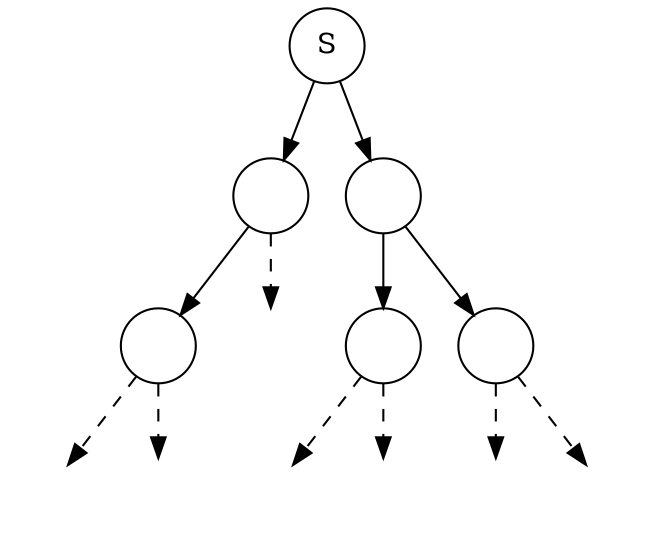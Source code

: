 digraph cfg_parsetree {

    node [label="", shape=circle];
 
    s[label="S"]; 
    
    s -> s1a;   
    s -> s1b;
    
    s1a -> s2a;

    s1b -> s3a;
    s1b -> s3b;

    node [style="invis"];
    edge [style="dashed"];
    s1a -> c
       
    s2a -> s4a;
    s2a -> s4b;

    s3a -> s6a;
    s3a -> s6b;

    s3b -> s7a;
    s3b -> s7b;

}

